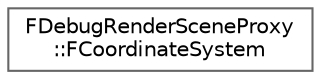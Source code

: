 digraph "Graphical Class Hierarchy"
{
 // INTERACTIVE_SVG=YES
 // LATEX_PDF_SIZE
  bgcolor="transparent";
  edge [fontname=Helvetica,fontsize=10,labelfontname=Helvetica,labelfontsize=10];
  node [fontname=Helvetica,fontsize=10,shape=box,height=0.2,width=0.4];
  rankdir="LR";
  Node0 [id="Node000000",label="FDebugRenderSceneProxy\l::FCoordinateSystem",height=0.2,width=0.4,color="grey40", fillcolor="white", style="filled",URL="$dc/d6c/structFDebugRenderSceneProxy_1_1FCoordinateSystem.html",tooltip=" "];
}
